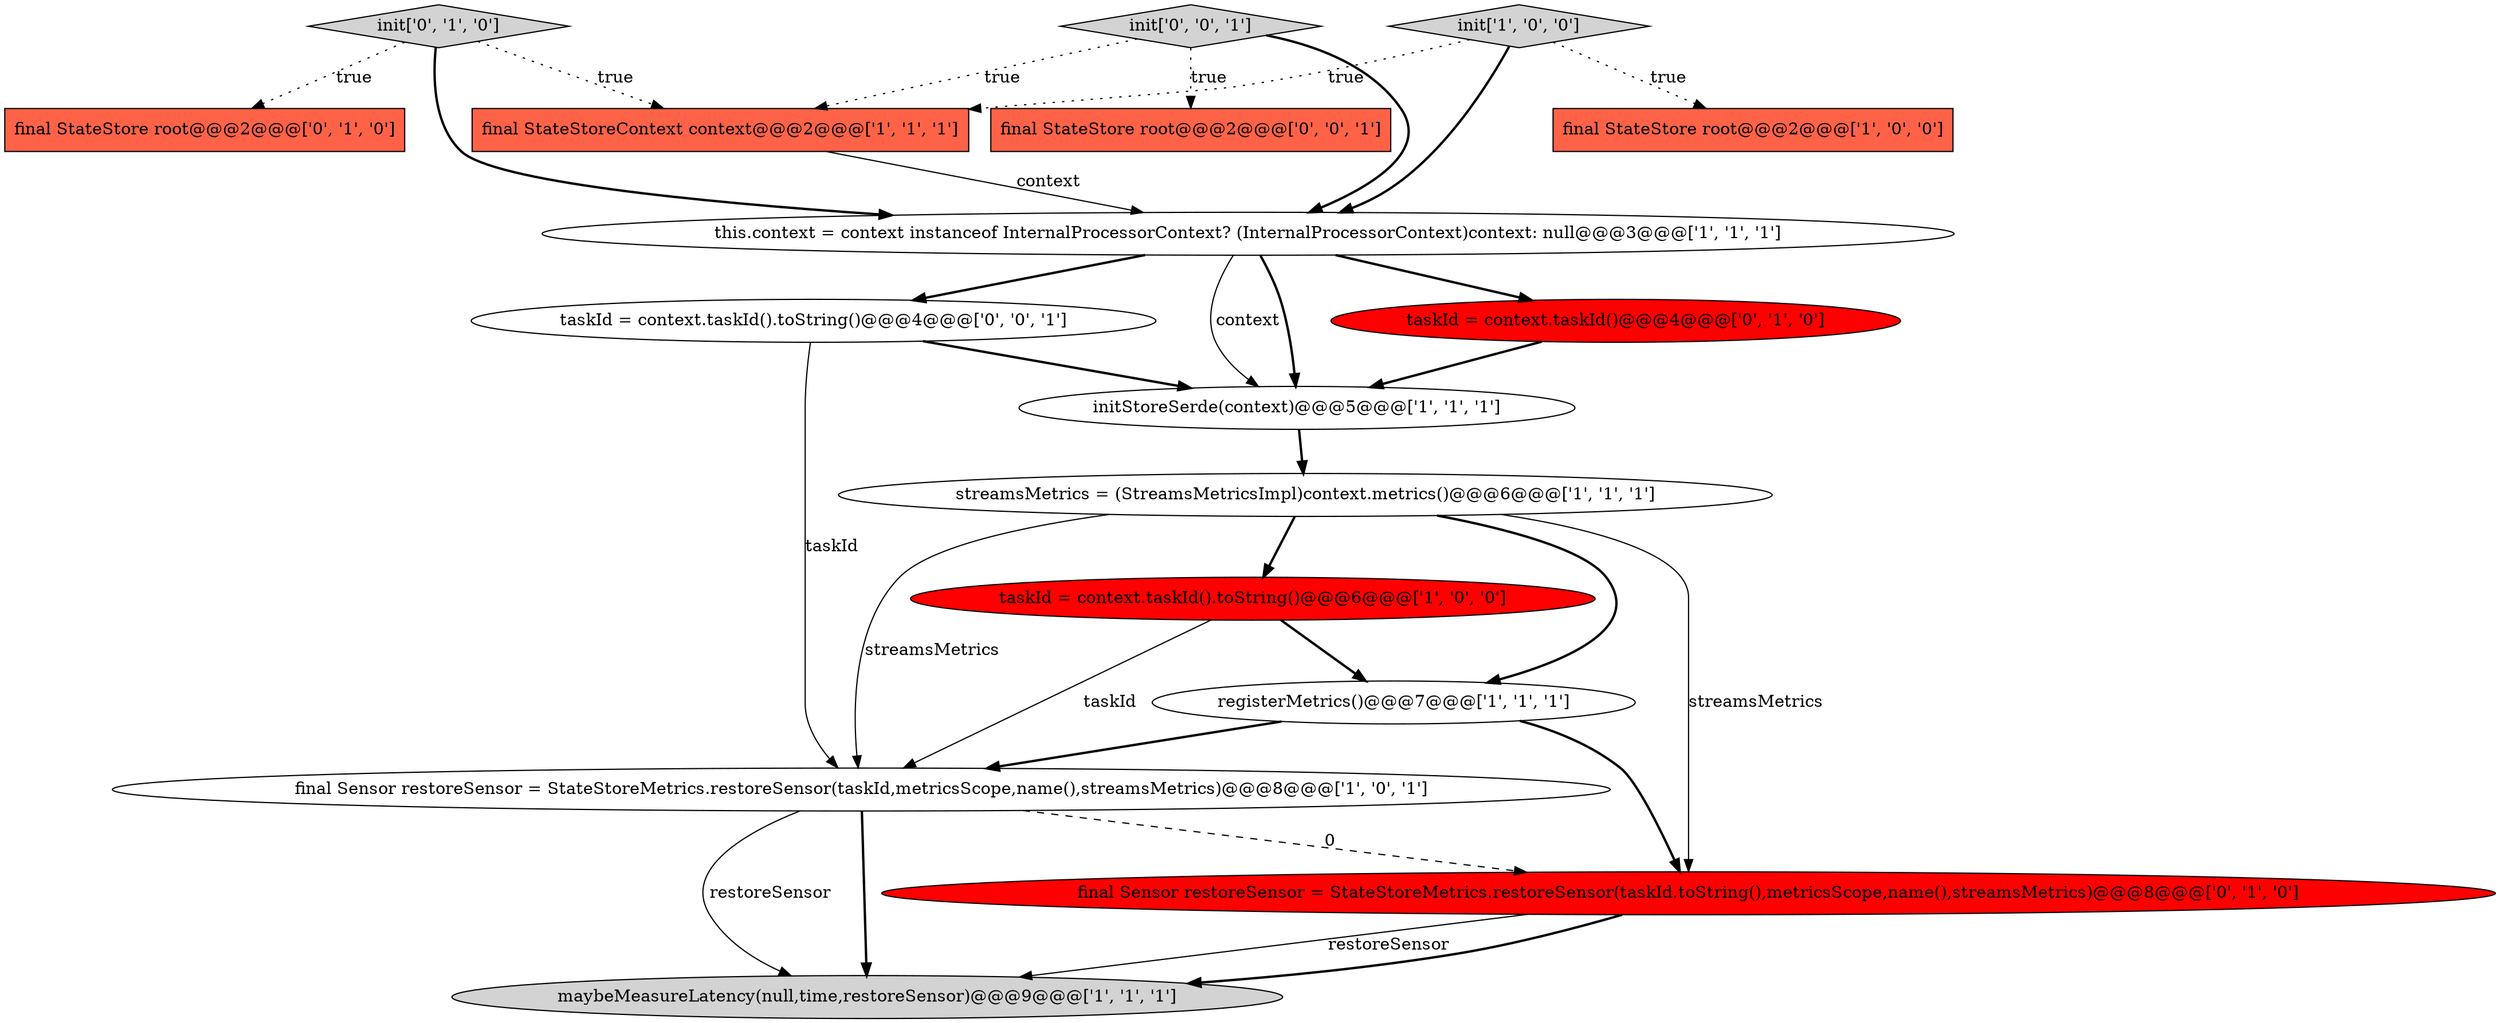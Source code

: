 digraph {
7 [style = filled, label = "final StateStoreContext context@@@2@@@['1', '1', '1']", fillcolor = tomato, shape = box image = "AAA0AAABBB1BBB"];
3 [style = filled, label = "final Sensor restoreSensor = StateStoreMetrics.restoreSensor(taskId,metricsScope,name(),streamsMetrics)@@@8@@@['1', '0', '1']", fillcolor = white, shape = ellipse image = "AAA0AAABBB1BBB"];
11 [style = filled, label = "final StateStore root@@@2@@@['0', '1', '0']", fillcolor = tomato, shape = box image = "AAA0AAABBB2BBB"];
6 [style = filled, label = "taskId = context.taskId().toString()@@@6@@@['1', '0', '0']", fillcolor = red, shape = ellipse image = "AAA1AAABBB1BBB"];
8 [style = filled, label = "maybeMeasureLatency(null,time,restoreSensor)@@@9@@@['1', '1', '1']", fillcolor = lightgray, shape = ellipse image = "AAA0AAABBB1BBB"];
10 [style = filled, label = "final Sensor restoreSensor = StateStoreMetrics.restoreSensor(taskId.toString(),metricsScope,name(),streamsMetrics)@@@8@@@['0', '1', '0']", fillcolor = red, shape = ellipse image = "AAA1AAABBB2BBB"];
9 [style = filled, label = "streamsMetrics = (StreamsMetricsImpl)context.metrics()@@@6@@@['1', '1', '1']", fillcolor = white, shape = ellipse image = "AAA0AAABBB1BBB"];
12 [style = filled, label = "taskId = context.taskId()@@@4@@@['0', '1', '0']", fillcolor = red, shape = ellipse image = "AAA1AAABBB2BBB"];
13 [style = filled, label = "init['0', '1', '0']", fillcolor = lightgray, shape = diamond image = "AAA0AAABBB2BBB"];
15 [style = filled, label = "init['0', '0', '1']", fillcolor = lightgray, shape = diamond image = "AAA0AAABBB3BBB"];
2 [style = filled, label = "registerMetrics()@@@7@@@['1', '1', '1']", fillcolor = white, shape = ellipse image = "AAA0AAABBB1BBB"];
4 [style = filled, label = "init['1', '0', '0']", fillcolor = lightgray, shape = diamond image = "AAA0AAABBB1BBB"];
16 [style = filled, label = "taskId = context.taskId().toString()@@@4@@@['0', '0', '1']", fillcolor = white, shape = ellipse image = "AAA0AAABBB3BBB"];
1 [style = filled, label = "initStoreSerde(context)@@@5@@@['1', '1', '1']", fillcolor = white, shape = ellipse image = "AAA0AAABBB1BBB"];
5 [style = filled, label = "this.context = context instanceof InternalProcessorContext? (InternalProcessorContext)context: null@@@3@@@['1', '1', '1']", fillcolor = white, shape = ellipse image = "AAA0AAABBB1BBB"];
0 [style = filled, label = "final StateStore root@@@2@@@['1', '0', '0']", fillcolor = tomato, shape = box image = "AAA0AAABBB1BBB"];
14 [style = filled, label = "final StateStore root@@@2@@@['0', '0', '1']", fillcolor = tomato, shape = box image = "AAA0AAABBB3BBB"];
5->1 [style = solid, label="context"];
9->3 [style = solid, label="streamsMetrics"];
9->2 [style = bold, label=""];
3->8 [style = solid, label="restoreSensor"];
2->3 [style = bold, label=""];
4->0 [style = dotted, label="true"];
4->7 [style = dotted, label="true"];
13->7 [style = dotted, label="true"];
15->14 [style = dotted, label="true"];
15->7 [style = dotted, label="true"];
2->10 [style = bold, label=""];
12->1 [style = bold, label=""];
1->9 [style = bold, label=""];
15->5 [style = bold, label=""];
9->6 [style = bold, label=""];
10->8 [style = solid, label="restoreSensor"];
6->2 [style = bold, label=""];
5->16 [style = bold, label=""];
5->1 [style = bold, label=""];
10->8 [style = bold, label=""];
5->12 [style = bold, label=""];
16->1 [style = bold, label=""];
3->8 [style = bold, label=""];
7->5 [style = solid, label="context"];
13->5 [style = bold, label=""];
13->11 [style = dotted, label="true"];
3->10 [style = dashed, label="0"];
16->3 [style = solid, label="taskId"];
6->3 [style = solid, label="taskId"];
9->10 [style = solid, label="streamsMetrics"];
4->5 [style = bold, label=""];
}
